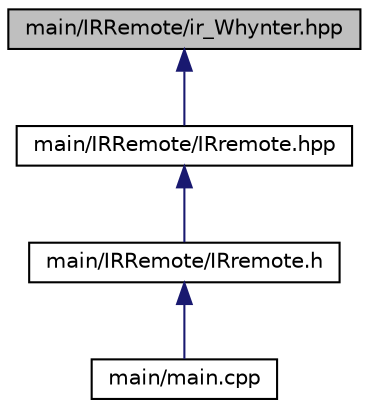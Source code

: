 digraph "main/IRRemote/ir_Whynter.hpp"
{
 // LATEX_PDF_SIZE
  edge [fontname="Helvetica",fontsize="10",labelfontname="Helvetica",labelfontsize="10"];
  node [fontname="Helvetica",fontsize="10",shape=record];
  Node1 [label="main/IRRemote/ir_Whynter.hpp",height=0.2,width=0.4,color="black", fillcolor="grey75", style="filled", fontcolor="black",tooltip=" "];
  Node1 -> Node2 [dir="back",color="midnightblue",fontsize="10",style="solid",fontname="Helvetica"];
  Node2 [label="main/IRRemote/IRremote.hpp",height=0.2,width=0.4,color="black", fillcolor="white", style="filled",URL="$_i_r_remote_2_i_rremote_8hpp.html",tooltip="Public API to the library."];
  Node2 -> Node3 [dir="back",color="midnightblue",fontsize="10",style="solid",fontname="Helvetica"];
  Node3 [label="main/IRRemote/IRremote.h",height=0.2,width=0.4,color="black", fillcolor="white", style="filled",URL="$_i_r_remote_2_i_rremote_8h.html",tooltip="Stub for backward compatibility."];
  Node3 -> Node4 [dir="back",color="midnightblue",fontsize="10",style="solid",fontname="Helvetica"];
  Node4 [label="main/main.cpp",height=0.2,width=0.4,color="black", fillcolor="white", style="filled",URL="$main_8cpp.html",tooltip=" "];
}
